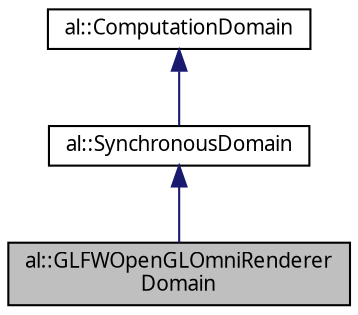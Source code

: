 digraph "al::GLFWOpenGLOmniRendererDomain"
{
 // LATEX_PDF_SIZE
  bgcolor="transparent";
  edge [fontname="FreeSans.ttf",fontsize="10",labelfontname="FreeSans.ttf",labelfontsize="10"];
  node [fontname="FreeSans.ttf",fontsize="10",shape=record];
  Node1 [label="al::GLFWOpenGLOmniRenderer\lDomain",height=0.2,width=0.4,color="black", fillcolor="grey75", style="filled", fontcolor="black",tooltip=" "];
  Node2 -> Node1 [dir="back",color="midnightblue",fontsize="10",style="solid",fontname="FreeSans.ttf"];
  Node2 [label="al::SynchronousDomain",height=0.2,width=0.4,color="black",URL="$classal_1_1_synchronous_domain.html",tooltip=" "];
  Node3 -> Node2 [dir="back",color="midnightblue",fontsize="10",style="solid",fontname="FreeSans.ttf"];
  Node3 [label="al::ComputationDomain",height=0.2,width=0.4,color="black",URL="$classal_1_1_computation_domain.html",tooltip=" "];
}
